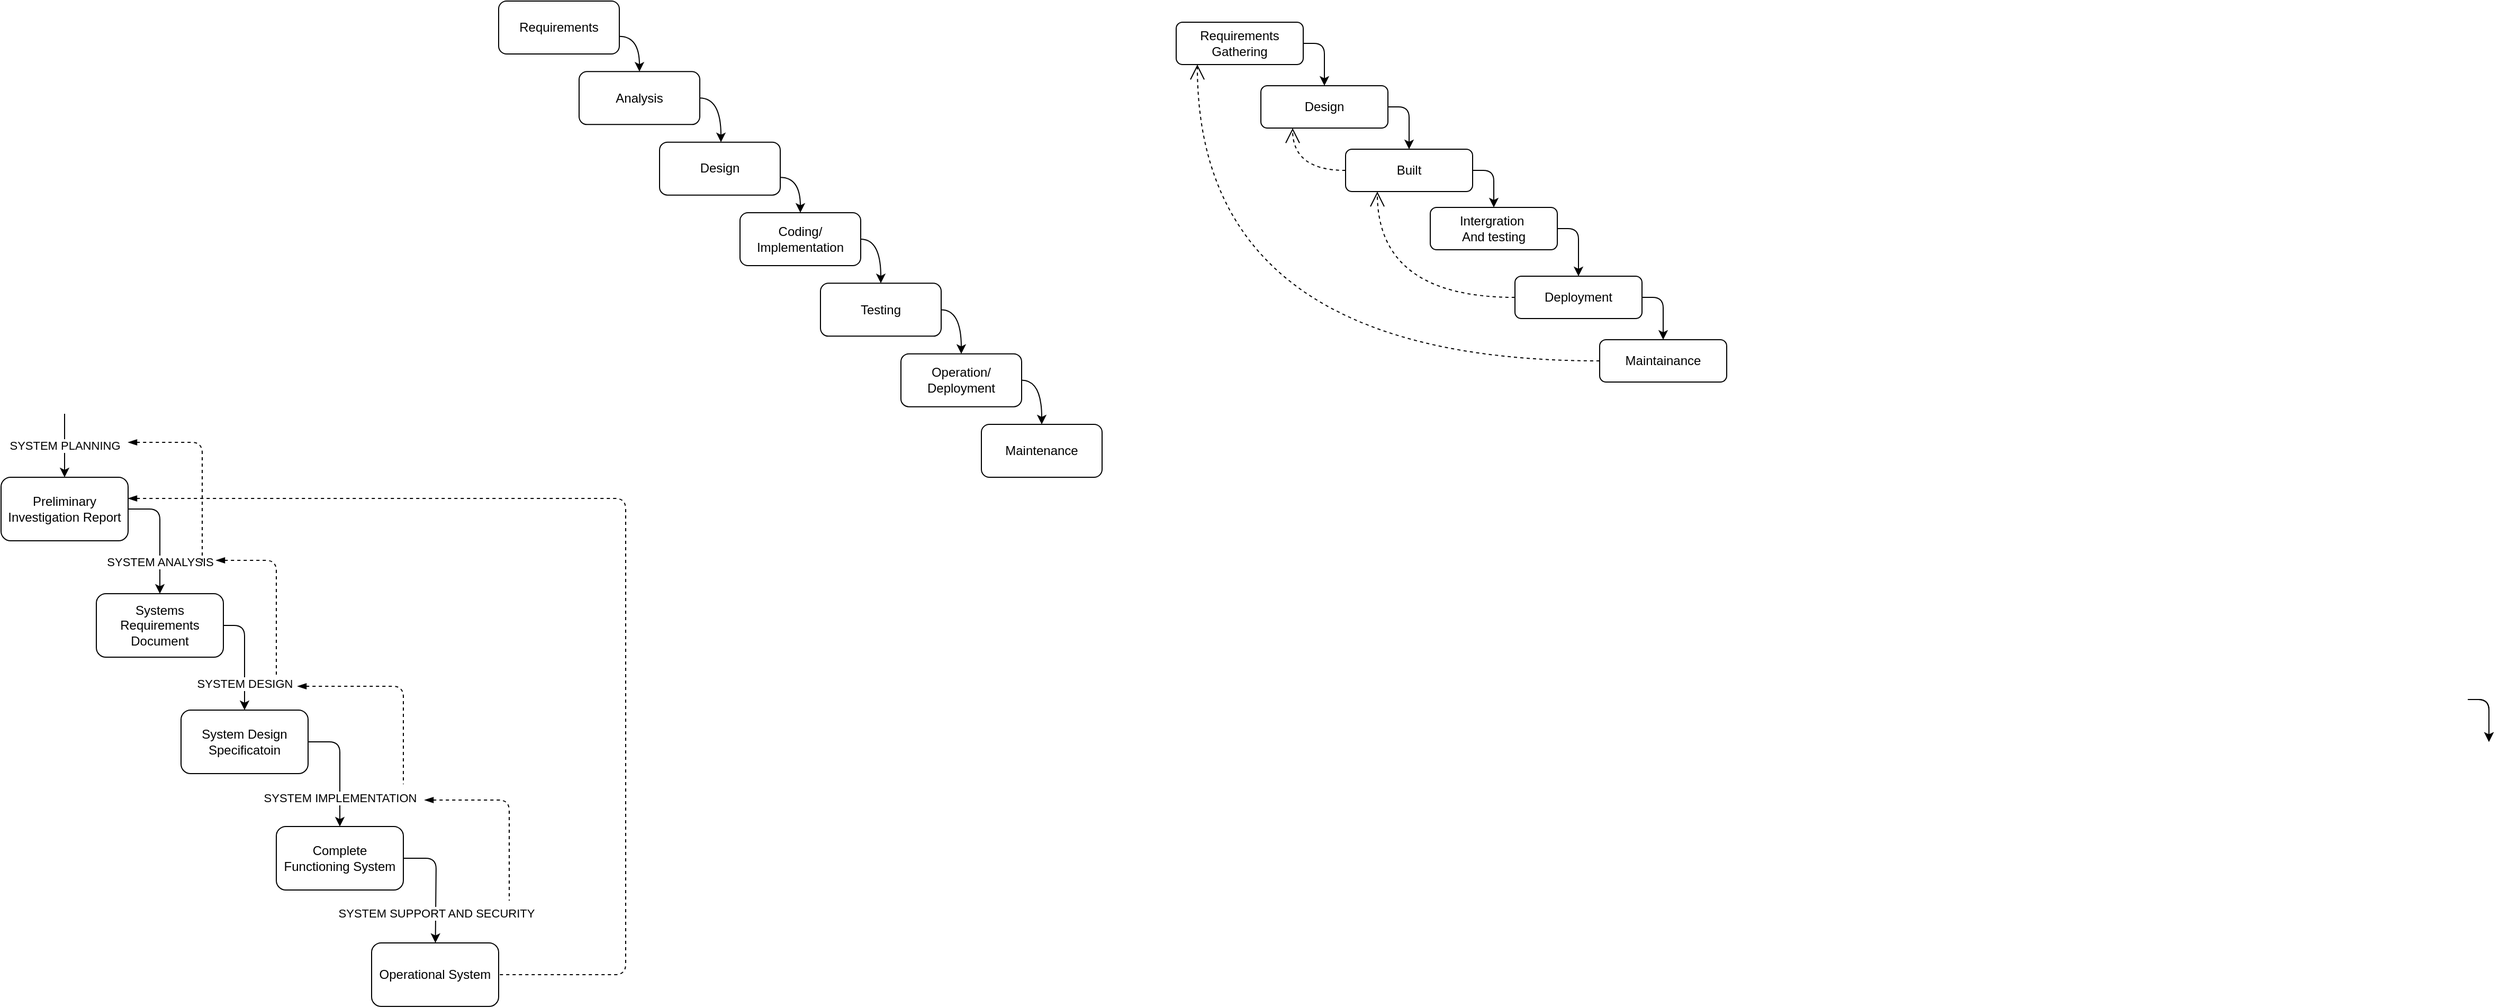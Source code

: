 <mxfile version="13.0.3" type="device"><diagram id="nH-iKTL3ghc-vPttHkXd" name="Waterfall Diagram"><mxGraphModel dx="1108" dy="751" grid="1" gridSize="10" guides="1" tooltips="1" connect="1" arrows="1" fold="1" page="1" pageScale="1" pageWidth="1100" pageHeight="850" math="0" shadow="0"><root><mxCell id="0"/><mxCell id="1" parent="0"/><mxCell id="KmwlzMPboQJSGYU0ph2i-22" value="" style="edgeStyle=segmentEdgeStyle;endArrow=classic;html=1;" parent="1" edge="1"><mxGeometry width="50" height="50" relative="1" as="geometry"><mxPoint x="3290" y="730" as="sourcePoint"/><mxPoint x="3310" y="770" as="targetPoint"/></mxGeometry></mxCell><mxCell id="KmwlzMPboQJSGYU0ph2i-23" value="" style="edgeStyle=segmentEdgeStyle;endArrow=classic;html=1;" parent="1" edge="1"><mxGeometry width="50" height="50" relative="1" as="geometry"><mxPoint x="3290" y="730" as="sourcePoint"/><mxPoint x="3310" y="770" as="targetPoint"/></mxGeometry></mxCell><mxCell id="KmwlzMPboQJSGYU0ph2i-53" value="" style="group" parent="1" vertex="1" connectable="0"><mxGeometry x="2070" y="90.0" width="520" height="340" as="geometry"/></mxCell><mxCell id="pLi75JI8J3cNvczDF8wQ-26" value="" style="group" parent="KmwlzMPboQJSGYU0ph2i-53" vertex="1" connectable="0"><mxGeometry width="520" height="340" as="geometry"/></mxCell><mxCell id="pLi75JI8J3cNvczDF8wQ-13" value="Maintainance" style="rounded=1;whiteSpace=wrap;html=1;" parent="pLi75JI8J3cNvczDF8wQ-26" vertex="1"><mxGeometry x="400" y="300" width="120" height="40" as="geometry"/></mxCell><mxCell id="KmwlzMPboQJSGYU0ph2i-52" value="" style="group" parent="pLi75JI8J3cNvczDF8wQ-26" vertex="1" connectable="0"><mxGeometry width="440" height="320" as="geometry"/></mxCell><mxCell id="pLi75JI8J3cNvczDF8wQ-7" value="Requirements&lt;br&gt;Gathering" style="rounded=1;whiteSpace=wrap;html=1;" parent="KmwlzMPboQJSGYU0ph2i-52" vertex="1"><mxGeometry width="120" height="40" as="geometry"/></mxCell><mxCell id="pLi75JI8J3cNvczDF8wQ-9" value="Deployment" style="rounded=1;whiteSpace=wrap;html=1;" parent="KmwlzMPboQJSGYU0ph2i-52" vertex="1"><mxGeometry x="320" y="240" width="120" height="40" as="geometry"/></mxCell><mxCell id="pLi75JI8J3cNvczDF8wQ-10" value="Intergration&amp;nbsp;&lt;br&gt;And testing" style="rounded=1;whiteSpace=wrap;html=1;" parent="KmwlzMPboQJSGYU0ph2i-52" vertex="1"><mxGeometry x="240" y="175" width="120" height="40" as="geometry"/></mxCell><mxCell id="pLi75JI8J3cNvczDF8wQ-11" value="Built" style="rounded=1;whiteSpace=wrap;html=1;" parent="KmwlzMPboQJSGYU0ph2i-52" vertex="1"><mxGeometry x="160" y="120" width="120" height="40" as="geometry"/></mxCell><mxCell id="pLi75JI8J3cNvczDF8wQ-12" value="Design" style="rounded=1;whiteSpace=wrap;html=1;" parent="KmwlzMPboQJSGYU0ph2i-52" vertex="1"><mxGeometry x="80" y="60" width="120" height="40" as="geometry"/></mxCell><mxCell id="pLi75JI8J3cNvczDF8wQ-16" value="" style="edgeStyle=segmentEdgeStyle;endArrow=classic;html=1;" parent="KmwlzMPboQJSGYU0ph2i-52" source="pLi75JI8J3cNvczDF8wQ-7" target="pLi75JI8J3cNvczDF8wQ-12" edge="1"><mxGeometry width="50" height="50" relative="1" as="geometry"><mxPoint x="50" y="-50" as="sourcePoint"/><mxPoint x="100" y="-100" as="targetPoint"/></mxGeometry></mxCell><mxCell id="pLi75JI8J3cNvczDF8wQ-17" value="" style="edgeStyle=segmentEdgeStyle;endArrow=classic;html=1;" parent="KmwlzMPboQJSGYU0ph2i-52" source="pLi75JI8J3cNvczDF8wQ-12" target="pLi75JI8J3cNvczDF8wQ-11" edge="1"><mxGeometry width="50" height="50" relative="1" as="geometry"><mxPoint x="320" y="-20" as="sourcePoint"/><mxPoint x="370" y="-70" as="targetPoint"/></mxGeometry></mxCell><mxCell id="pLi75JI8J3cNvczDF8wQ-18" value="" style="edgeStyle=segmentEdgeStyle;endArrow=classic;html=1;" parent="KmwlzMPboQJSGYU0ph2i-52" source="pLi75JI8J3cNvczDF8wQ-11" target="pLi75JI8J3cNvczDF8wQ-10" edge="1"><mxGeometry width="50" height="50" relative="1" as="geometry"><mxPoint x="250" y="180" as="sourcePoint"/><mxPoint x="300" y="130" as="targetPoint"/></mxGeometry></mxCell><mxCell id="pLi75JI8J3cNvczDF8wQ-19" value="" style="edgeStyle=segmentEdgeStyle;endArrow=classic;html=1;" parent="KmwlzMPboQJSGYU0ph2i-52" source="pLi75JI8J3cNvczDF8wQ-10" target="pLi75JI8J3cNvczDF8wQ-9" edge="1"><mxGeometry width="50" height="50" relative="1" as="geometry"><mxPoint x="100" y="220" as="sourcePoint"/><mxPoint x="150" y="170" as="targetPoint"/></mxGeometry></mxCell><mxCell id="pLi75JI8J3cNvczDF8wQ-24" value="" style="endArrow=open;endSize=12;dashed=1;html=1;edgeStyle=orthogonalEdgeStyle;curved=1;" parent="KmwlzMPboQJSGYU0ph2i-52" source="pLi75JI8J3cNvczDF8wQ-9" target="pLi75JI8J3cNvczDF8wQ-11" edge="1"><mxGeometry width="160" relative="1" as="geometry"><mxPoint x="410" y="330" as="sourcePoint"/><mxPoint x="30" y="50" as="targetPoint"/><Array as="points"><mxPoint x="190" y="260"/></Array></mxGeometry></mxCell><mxCell id="pLi75JI8J3cNvczDF8wQ-25" value="" style="endArrow=open;endSize=12;dashed=1;html=1;edgeStyle=orthogonalEdgeStyle;curved=1;" parent="KmwlzMPboQJSGYU0ph2i-52" source="pLi75JI8J3cNvczDF8wQ-11" target="pLi75JI8J3cNvczDF8wQ-12" edge="1"><mxGeometry width="160" relative="1" as="geometry"><mxPoint x="330" y="270" as="sourcePoint"/><mxPoint x="200" y="170" as="targetPoint"/><Array as="points"><mxPoint x="110" y="140"/></Array></mxGeometry></mxCell><mxCell id="pLi75JI8J3cNvczDF8wQ-20" value="" style="edgeStyle=segmentEdgeStyle;endArrow=classic;html=1;" parent="pLi75JI8J3cNvczDF8wQ-26" source="pLi75JI8J3cNvczDF8wQ-9" target="pLi75JI8J3cNvczDF8wQ-13" edge="1"><mxGeometry width="50" height="50" relative="1" as="geometry"><mxPoint x="150" y="330" as="sourcePoint"/><mxPoint x="200" y="280" as="targetPoint"/></mxGeometry></mxCell><mxCell id="pLi75JI8J3cNvczDF8wQ-23" value="" style="endArrow=open;endSize=12;dashed=1;html=1;edgeStyle=orthogonalEdgeStyle;curved=1;" parent="pLi75JI8J3cNvczDF8wQ-26" source="pLi75JI8J3cNvczDF8wQ-13" target="pLi75JI8J3cNvczDF8wQ-7" edge="1"><mxGeometry width="160" relative="1" as="geometry"><mxPoint x="90" y="190" as="sourcePoint"/><mxPoint x="250" y="190" as="targetPoint"/><Array as="points"><mxPoint x="20" y="320"/></Array></mxGeometry></mxCell><mxCell id="KmwlzMPboQJSGYU0ph2i-55" value="" style="group" parent="1" vertex="1" connectable="0"><mxGeometry x="1430" y="70" width="570" height="450" as="geometry"/></mxCell><mxCell id="KmwlzMPboQJSGYU0ph2i-30" value="Requirements" style="rounded=1;whiteSpace=wrap;html=1;" parent="KmwlzMPboQJSGYU0ph2i-55" vertex="1"><mxGeometry width="114" height="50" as="geometry"/></mxCell><mxCell id="KmwlzMPboQJSGYU0ph2i-31" value="Analysis" style="rounded=1;whiteSpace=wrap;html=1;" parent="KmwlzMPboQJSGYU0ph2i-55" vertex="1"><mxGeometry x="76" y="66.667" width="114" height="50" as="geometry"/></mxCell><mxCell id="KmwlzMPboQJSGYU0ph2i-44" style="edgeStyle=orthogonalEdgeStyle;curved=1;rounded=0;orthogonalLoop=1;jettySize=auto;html=1;" parent="KmwlzMPboQJSGYU0ph2i-55" source="KmwlzMPboQJSGYU0ph2i-30" target="KmwlzMPboQJSGYU0ph2i-31" edge="1"><mxGeometry relative="1" as="geometry"><Array as="points"><mxPoint x="133" y="33.333"/></Array></mxGeometry></mxCell><mxCell id="KmwlzMPboQJSGYU0ph2i-32" value="Design" style="rounded=1;whiteSpace=wrap;html=1;" parent="KmwlzMPboQJSGYU0ph2i-55" vertex="1"><mxGeometry x="152" y="133.333" width="114" height="50" as="geometry"/></mxCell><mxCell id="KmwlzMPboQJSGYU0ph2i-45" style="edgeStyle=orthogonalEdgeStyle;curved=1;rounded=0;orthogonalLoop=1;jettySize=auto;html=1;exitX=1;exitY=0.5;exitDx=0;exitDy=0;" parent="KmwlzMPboQJSGYU0ph2i-55" source="KmwlzMPboQJSGYU0ph2i-31" target="KmwlzMPboQJSGYU0ph2i-32" edge="1"><mxGeometry relative="1" as="geometry"><Array as="points"><mxPoint x="210" y="92"/></Array></mxGeometry></mxCell><mxCell id="KmwlzMPboQJSGYU0ph2i-33" value="Coding/&lt;br&gt;Implementation" style="rounded=1;whiteSpace=wrap;html=1;" parent="KmwlzMPboQJSGYU0ph2i-55" vertex="1"><mxGeometry x="228" y="200" width="114" height="50" as="geometry"/></mxCell><mxCell id="KmwlzMPboQJSGYU0ph2i-47" style="edgeStyle=orthogonalEdgeStyle;curved=1;rounded=0;orthogonalLoop=1;jettySize=auto;html=1;" parent="KmwlzMPboQJSGYU0ph2i-55" source="KmwlzMPboQJSGYU0ph2i-32" target="KmwlzMPboQJSGYU0ph2i-33" edge="1"><mxGeometry relative="1" as="geometry"><Array as="points"><mxPoint x="285" y="166.667"/></Array></mxGeometry></mxCell><mxCell id="KmwlzMPboQJSGYU0ph2i-34" value="Testing" style="rounded=1;whiteSpace=wrap;html=1;" parent="KmwlzMPboQJSGYU0ph2i-55" vertex="1"><mxGeometry x="304" y="266.667" width="114" height="50" as="geometry"/></mxCell><mxCell id="KmwlzMPboQJSGYU0ph2i-48" style="edgeStyle=orthogonalEdgeStyle;curved=1;rounded=0;orthogonalLoop=1;jettySize=auto;html=1;" parent="KmwlzMPboQJSGYU0ph2i-55" source="KmwlzMPboQJSGYU0ph2i-33" target="KmwlzMPboQJSGYU0ph2i-34" edge="1"><mxGeometry relative="1" as="geometry"><Array as="points"><mxPoint x="361" y="225"/></Array></mxGeometry></mxCell><mxCell id="KmwlzMPboQJSGYU0ph2i-36" value="Operation/&lt;br&gt;Deployment" style="rounded=1;whiteSpace=wrap;html=1;" parent="KmwlzMPboQJSGYU0ph2i-55" vertex="1"><mxGeometry x="380" y="333.333" width="114" height="50" as="geometry"/></mxCell><mxCell id="KmwlzMPboQJSGYU0ph2i-49" style="edgeStyle=orthogonalEdgeStyle;curved=1;rounded=0;orthogonalLoop=1;jettySize=auto;html=1;" parent="KmwlzMPboQJSGYU0ph2i-55" source="KmwlzMPboQJSGYU0ph2i-34" target="KmwlzMPboQJSGYU0ph2i-36" edge="1"><mxGeometry relative="1" as="geometry"><Array as="points"><mxPoint x="437" y="291.667"/></Array></mxGeometry></mxCell><mxCell id="KmwlzMPboQJSGYU0ph2i-37" value="Maintenance" style="rounded=1;whiteSpace=wrap;html=1;" parent="KmwlzMPboQJSGYU0ph2i-55" vertex="1"><mxGeometry x="456" y="400" width="114" height="50" as="geometry"/></mxCell><mxCell id="KmwlzMPboQJSGYU0ph2i-50" style="edgeStyle=orthogonalEdgeStyle;curved=1;rounded=0;orthogonalLoop=1;jettySize=auto;html=1;" parent="KmwlzMPboQJSGYU0ph2i-55" source="KmwlzMPboQJSGYU0ph2i-36" target="KmwlzMPboQJSGYU0ph2i-37" edge="1"><mxGeometry relative="1" as="geometry"><Array as="points"><mxPoint x="513" y="358.333"/></Array></mxGeometry></mxCell><mxCell id="oV_CAuF_oyA4yJ4xFihp-24" value="" style="group" vertex="1" connectable="0" parent="1"><mxGeometry x="960" y="460" width="590" height="560" as="geometry"/></mxCell><mxCell id="oV_CAuF_oyA4yJ4xFihp-10" value="SYSTEM PLANNING" style="endArrow=classic;html=1;" edge="1" parent="oV_CAuF_oyA4yJ4xFihp-24" target="oV_CAuF_oyA4yJ4xFihp-7"><mxGeometry width="50" height="50" relative="1" as="geometry"><mxPoint x="60" as="sourcePoint"/><mxPoint x="350" y="230" as="targetPoint"/></mxGeometry></mxCell><mxCell id="oV_CAuF_oyA4yJ4xFihp-1" value="Operational System" style="rounded=1;whiteSpace=wrap;html=1;" vertex="1" parent="oV_CAuF_oyA4yJ4xFihp-24"><mxGeometry x="350" y="500" width="120" height="60" as="geometry"/></mxCell><mxCell id="oV_CAuF_oyA4yJ4xFihp-4" value="Complete &lt;br&gt;Functioning System" style="rounded=1;whiteSpace=wrap;html=1;" vertex="1" parent="oV_CAuF_oyA4yJ4xFihp-24"><mxGeometry x="260" y="390" width="120" height="60" as="geometry"/></mxCell><mxCell id="oV_CAuF_oyA4yJ4xFihp-5" value="System Design Specificatoin" style="rounded=1;whiteSpace=wrap;html=1;" vertex="1" parent="oV_CAuF_oyA4yJ4xFihp-24"><mxGeometry x="170" y="280" width="120" height="60" as="geometry"/></mxCell><mxCell id="oV_CAuF_oyA4yJ4xFihp-6" value="Systems Requirements Document" style="rounded=1;whiteSpace=wrap;html=1;" vertex="1" parent="oV_CAuF_oyA4yJ4xFihp-24"><mxGeometry x="90" y="170" width="120" height="60" as="geometry"/></mxCell><mxCell id="oV_CAuF_oyA4yJ4xFihp-7" value="Preliminary Investigation Report" style="rounded=1;whiteSpace=wrap;html=1;" vertex="1" parent="oV_CAuF_oyA4yJ4xFihp-24"><mxGeometry y="60" width="120" height="60" as="geometry"/></mxCell><mxCell id="oV_CAuF_oyA4yJ4xFihp-11" value="SYSTEM ANALYSIS" style="endArrow=classic;html=1;" edge="1" parent="oV_CAuF_oyA4yJ4xFihp-24" source="oV_CAuF_oyA4yJ4xFihp-7" target="oV_CAuF_oyA4yJ4xFihp-6"><mxGeometry x="0.455" width="50" height="50" relative="1" as="geometry"><mxPoint x="-120" y="160" as="sourcePoint"/><mxPoint x="-70" y="110" as="targetPoint"/><Array as="points"><mxPoint x="150" y="90"/></Array><mxPoint as="offset"/></mxGeometry></mxCell><mxCell id="oV_CAuF_oyA4yJ4xFihp-12" value="SYSTEM DESIGN" style="endArrow=classic;html=1;" edge="1" parent="oV_CAuF_oyA4yJ4xFihp-24" source="oV_CAuF_oyA4yJ4xFihp-6" target="oV_CAuF_oyA4yJ4xFihp-5"><mxGeometry x="0.5" width="50" height="50" relative="1" as="geometry"><mxPoint x="300" y="130" as="sourcePoint"/><mxPoint x="350" y="80" as="targetPoint"/><Array as="points"><mxPoint x="230" y="200"/></Array><mxPoint as="offset"/></mxGeometry></mxCell><mxCell id="oV_CAuF_oyA4yJ4xFihp-13" value="SYSTEM IMPLEMENTATION" style="endArrow=classic;html=1;" edge="1" parent="oV_CAuF_oyA4yJ4xFihp-24" source="oV_CAuF_oyA4yJ4xFihp-5" target="oV_CAuF_oyA4yJ4xFihp-4"><mxGeometry x="0.5" width="50" height="50" relative="1" as="geometry"><mxPoint x="300" y="330" as="sourcePoint"/><mxPoint x="320" y="410" as="targetPoint"/><Array as="points"><mxPoint x="320" y="310"/></Array><mxPoint as="offset"/></mxGeometry></mxCell><mxCell id="oV_CAuF_oyA4yJ4xFihp-14" value="SYSTEM SUPPORT AND SECURITY" style="endArrow=classic;html=1;" edge="1" parent="oV_CAuF_oyA4yJ4xFihp-24" source="oV_CAuF_oyA4yJ4xFihp-4" target="oV_CAuF_oyA4yJ4xFihp-1"><mxGeometry x="0.5" width="50" height="50" relative="1" as="geometry"><mxPoint x="410" y="470" as="sourcePoint"/><mxPoint x="440" y="550" as="targetPoint"/><Array as="points"><mxPoint x="411" y="420"/></Array><mxPoint as="offset"/></mxGeometry></mxCell><mxCell id="oV_CAuF_oyA4yJ4xFihp-17" value="" style="endArrow=none;dashed=1;html=1;edgeStyle=orthogonalEdgeStyle;startArrow=blockThin;startFill=1;" edge="1" parent="oV_CAuF_oyA4yJ4xFihp-24" source="oV_CAuF_oyA4yJ4xFihp-7" target="oV_CAuF_oyA4yJ4xFihp-1"><mxGeometry width="50" height="50" relative="1" as="geometry"><mxPoint x="180" y="280" as="sourcePoint"/><mxPoint x="230" y="230" as="targetPoint"/><Array as="points"><mxPoint x="590" y="80"/><mxPoint x="590" y="530"/></Array></mxGeometry></mxCell><mxCell id="oV_CAuF_oyA4yJ4xFihp-18" value="" style="endArrow=none;dashed=1;html=1;edgeStyle=orthogonalEdgeStyle;startArrow=blockThin;startFill=1;" edge="1" parent="oV_CAuF_oyA4yJ4xFihp-24"><mxGeometry width="50" height="50" relative="1" as="geometry"><mxPoint x="400" y="365" as="sourcePoint"/><mxPoint x="480" y="460" as="targetPoint"/><Array as="points"><mxPoint x="480" y="365"/></Array></mxGeometry></mxCell><mxCell id="oV_CAuF_oyA4yJ4xFihp-19" value="" style="endArrow=none;dashed=1;html=1;edgeStyle=orthogonalEdgeStyle;startArrow=blockThin;startFill=1;" edge="1" parent="oV_CAuF_oyA4yJ4xFihp-24"><mxGeometry width="50" height="50" relative="1" as="geometry"><mxPoint x="280" y="257.5" as="sourcePoint"/><mxPoint x="380" y="350" as="targetPoint"/><Array as="points"><mxPoint x="380" y="258"/></Array></mxGeometry></mxCell><mxCell id="oV_CAuF_oyA4yJ4xFihp-21" value="" style="endArrow=none;dashed=1;html=1;edgeStyle=orthogonalEdgeStyle;startArrow=blockThin;startFill=1;" edge="1" parent="oV_CAuF_oyA4yJ4xFihp-24"><mxGeometry width="50" height="50" relative="1" as="geometry"><mxPoint x="203" y="138.5" as="sourcePoint"/><mxPoint x="260" y="248" as="targetPoint"/><Array as="points"><mxPoint x="260" y="139"/></Array></mxGeometry></mxCell><mxCell id="oV_CAuF_oyA4yJ4xFihp-23" value="" style="endArrow=none;dashed=1;html=1;edgeStyle=orthogonalEdgeStyle;startArrow=blockThin;startFill=1;" edge="1" parent="oV_CAuF_oyA4yJ4xFihp-24"><mxGeometry width="50" height="50" relative="1" as="geometry"><mxPoint x="120" y="27" as="sourcePoint"/><mxPoint x="190" y="140" as="targetPoint"/><Array as="points"><mxPoint x="190" y="27.5"/><mxPoint x="190" y="119.5"/></Array></mxGeometry></mxCell></root></mxGraphModel></diagram></mxfile>